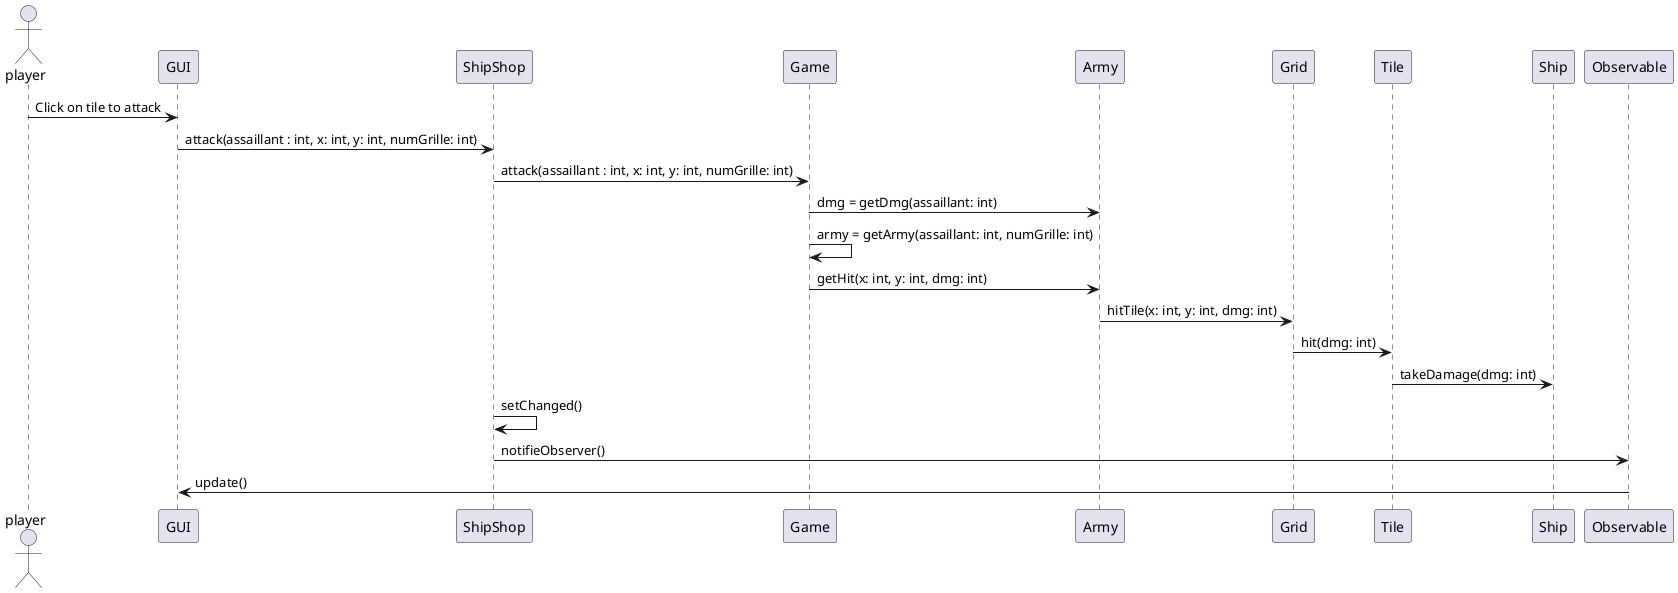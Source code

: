 @startuml
actor player
player -> GUI: Click on tile to attack
GUI ->  ShipShop: attack(assaillant : int, x: int, y: int, numGrille: int)
ShipShop -> Game: attack(assaillant : int, x: int, y: int, numGrille: int)
Game -> Army: dmg = getDmg(assaillant: int)
Game -> Game: army = getArmy(assaillant: int, numGrille: int)
Game -> Army: getHit(x: int, y: int, dmg: int)
Army -> Grid: hitTile(x: int, y: int, dmg: int)
Grid -> Tile: hit(dmg: int)
Tile -> Ship: takeDamage(dmg: int)

ShipShop -> ShipShop: setChanged()
ShipShop -> Observable: notifieObserver()
Observable -> GUI: update()

@enduml